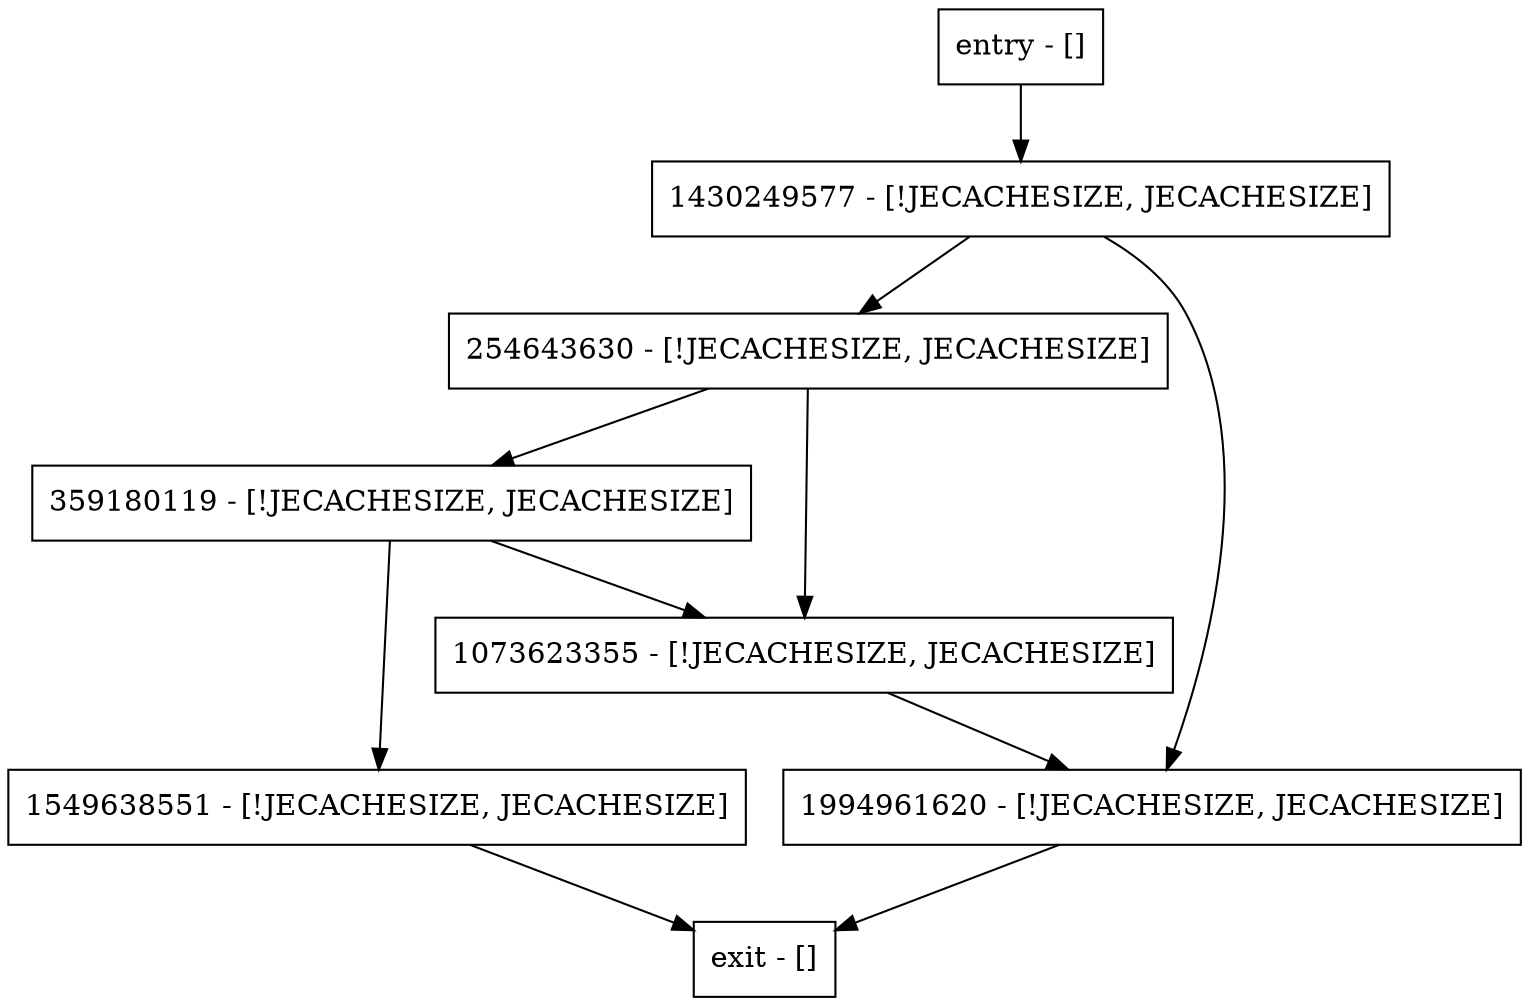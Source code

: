 digraph <init> {
node [shape=record];
entry [label="entry - []"];
exit [label="exit - []"];
254643630 [label="254643630 - [!JECACHESIZE, JECACHESIZE]"];
1994961620 [label="1994961620 - [!JECACHESIZE, JECACHESIZE]"];
1073623355 [label="1073623355 - [!JECACHESIZE, JECACHESIZE]"];
1549638551 [label="1549638551 - [!JECACHESIZE, JECACHESIZE]"];
1430249577 [label="1430249577 - [!JECACHESIZE, JECACHESIZE]"];
359180119 [label="359180119 - [!JECACHESIZE, JECACHESIZE]"];
entry;
exit;
entry -> 1430249577;
254643630 -> 1073623355;
254643630 -> 359180119;
1994961620 -> exit;
1073623355 -> 1994961620;
1549638551 -> exit;
1430249577 -> 254643630;
1430249577 -> 1994961620;
359180119 -> 1073623355;
359180119 -> 1549638551;
}
